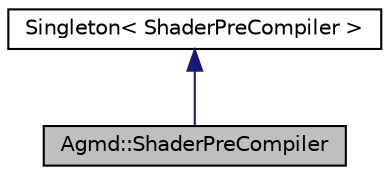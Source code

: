 digraph "Agmd::ShaderPreCompiler"
{
  edge [fontname="Helvetica",fontsize="10",labelfontname="Helvetica",labelfontsize="10"];
  node [fontname="Helvetica",fontsize="10",shape=record];
  Node1 [label="Agmd::ShaderPreCompiler",height=0.2,width=0.4,color="black", fillcolor="grey75", style="filled" fontcolor="black"];
  Node2 -> Node1 [dir="back",color="midnightblue",fontsize="10",style="solid",fontname="Helvetica"];
  Node2 [label="Singleton\< ShaderPreCompiler \>",height=0.2,width=0.4,color="black", fillcolor="white", style="filled",URL="$class_singleton.html"];
}
